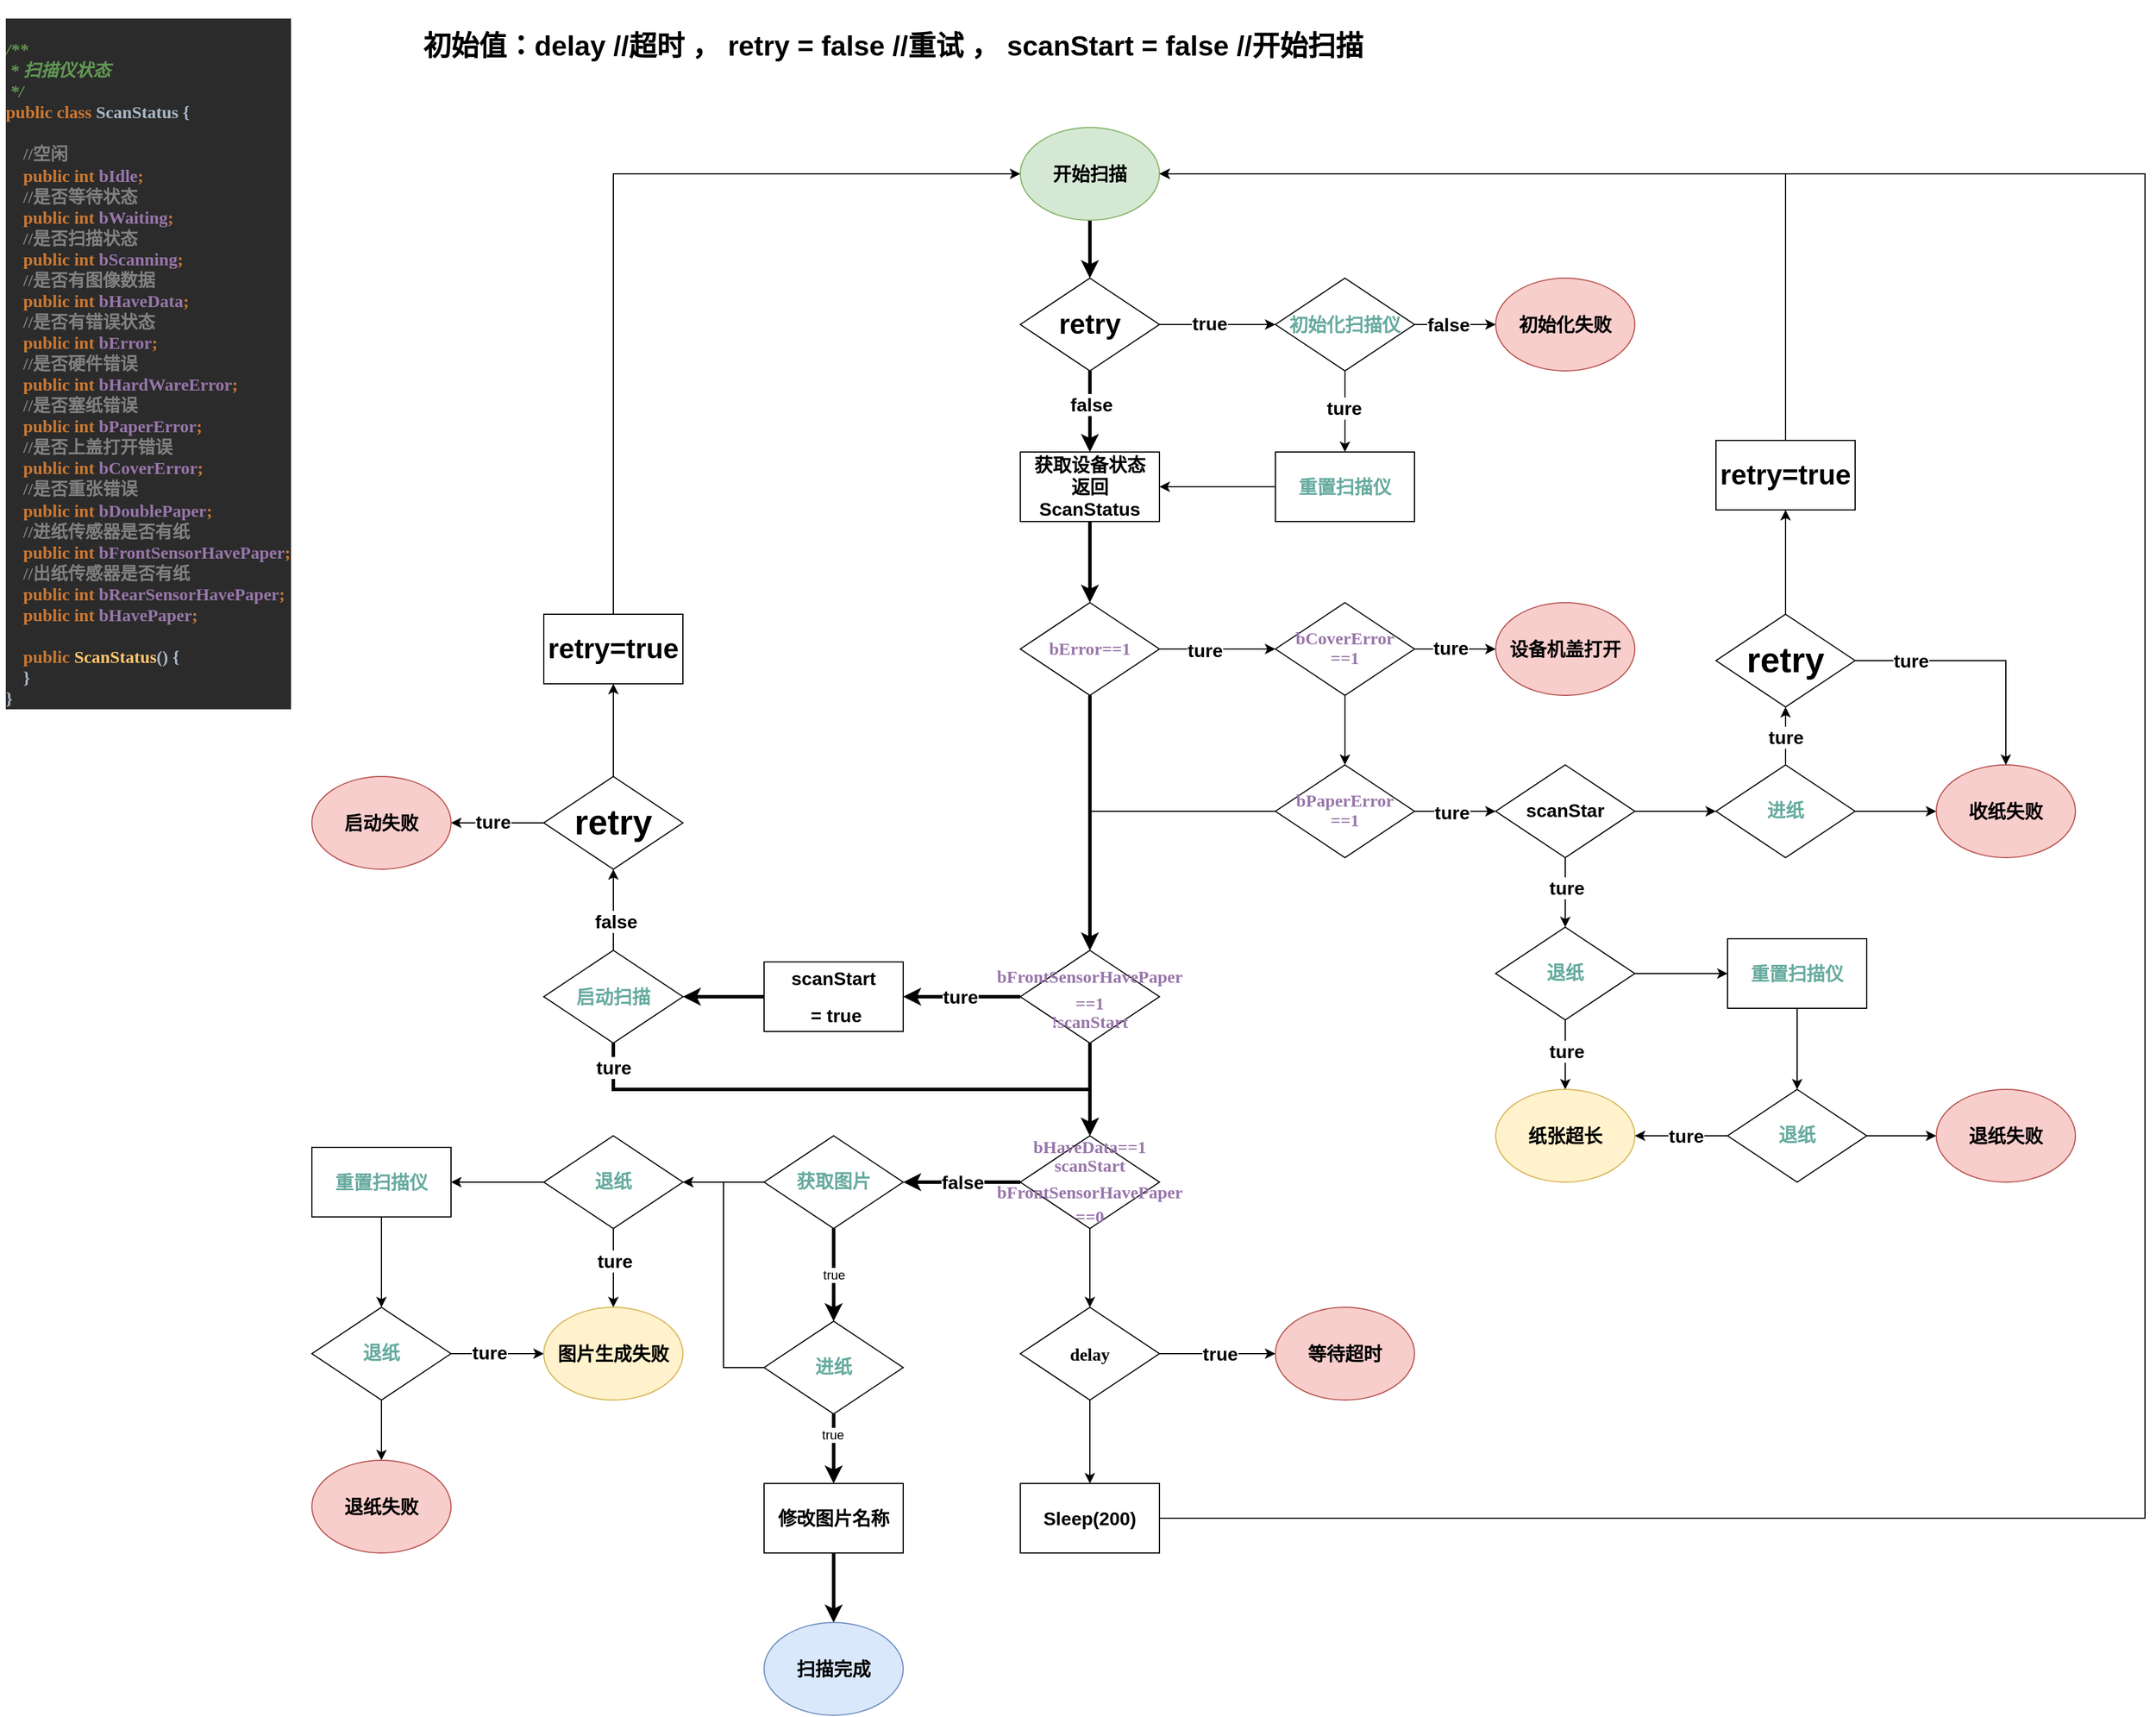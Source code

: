 <mxfile version="13.6.6" type="github"><diagram id="ZZt592g8FxHh4m8Q4KwG" name="第 1 页"><mxGraphModel dx="1833" dy="1010" grid="1" gridSize="10" guides="1" tooltips="1" connect="1" arrows="1" fold="1" page="1" pageScale="1" pageWidth="1654" pageHeight="2336" math="0" shadow="0"><root><mxCell id="0"/><mxCell id="1" parent="0"/><mxCell id="nruxbpxlXLfhg_W1AoEY-2" value="&lt;h1&gt;&lt;pre style=&quot;background-color: #2b2b2b ; color: #a9b7c6 ; font-family: &amp;#34;menlo&amp;#34; ; font-size: 11.3pt&quot;&gt;&lt;pre style=&quot;font-family: &amp;#34;menlo&amp;#34; ; font-size: 11.3pt&quot;&gt;&lt;br&gt;&lt;span style=&quot;color: #629755 ; font-style: italic&quot;&gt;/**&lt;br&gt;&lt;/span&gt;&lt;span style=&quot;color: #629755 ; font-style: italic&quot;&gt; * 扫描仪状态&lt;br&gt;&lt;/span&gt;&lt;span style=&quot;color: #629755 ; font-style: italic&quot;&gt; */&lt;br&gt;&lt;/span&gt;&lt;span style=&quot;color: #cc7832&quot;&gt;public class &lt;/span&gt;ScanStatus {&lt;br&gt;&lt;br&gt;    &lt;span style=&quot;color: #808080&quot;&gt;//空闲&lt;br&gt;&lt;/span&gt;&lt;span style=&quot;color: #808080&quot;&gt;    &lt;/span&gt;&lt;span style=&quot;color: #cc7832&quot;&gt;public int &lt;/span&gt;&lt;span style=&quot;color: #9876aa&quot;&gt;bIdle&lt;/span&gt;&lt;span style=&quot;color: #cc7832&quot;&gt;;&lt;br&gt;&lt;/span&gt;&lt;span style=&quot;color: #cc7832&quot;&gt;    &lt;/span&gt;&lt;span style=&quot;color: #808080&quot;&gt;//是否等待状态&lt;br&gt;&lt;/span&gt;&lt;span style=&quot;color: #808080&quot;&gt;    &lt;/span&gt;&lt;span style=&quot;color: #cc7832&quot;&gt;public int &lt;/span&gt;&lt;span style=&quot;color: #9876aa&quot;&gt;bWaiting&lt;/span&gt;&lt;span style=&quot;color: #cc7832&quot;&gt;;&lt;br&gt;&lt;/span&gt;&lt;span style=&quot;color: #cc7832&quot;&gt;    &lt;/span&gt;&lt;span style=&quot;color: #808080&quot;&gt;//是否扫描状态&lt;br&gt;&lt;/span&gt;&lt;span style=&quot;color: #808080&quot;&gt;    &lt;/span&gt;&lt;span style=&quot;color: #cc7832&quot;&gt;public int &lt;/span&gt;&lt;span style=&quot;color: #9876aa&quot;&gt;bScanning&lt;/span&gt;&lt;span style=&quot;color: #cc7832&quot;&gt;;&lt;br&gt;&lt;/span&gt;&lt;span style=&quot;color: #cc7832&quot;&gt;    &lt;/span&gt;&lt;span style=&quot;color: #808080&quot;&gt;//是否有图像数据&lt;br&gt;&lt;/span&gt;&lt;span style=&quot;color: #808080&quot;&gt;    &lt;/span&gt;&lt;span style=&quot;color: #cc7832&quot;&gt;public int &lt;/span&gt;&lt;span style=&quot;color: #9876aa&quot;&gt;bHaveData&lt;/span&gt;&lt;span style=&quot;color: #cc7832&quot;&gt;;&lt;br&gt;&lt;/span&gt;&lt;span style=&quot;color: #cc7832&quot;&gt;    &lt;/span&gt;&lt;span style=&quot;color: #808080&quot;&gt;//是否有错误状态&lt;br&gt;&lt;/span&gt;&lt;span style=&quot;color: #808080&quot;&gt;    &lt;/span&gt;&lt;span style=&quot;color: #cc7832&quot;&gt;public int &lt;/span&gt;&lt;span style=&quot;color: #9876aa&quot;&gt;bError&lt;/span&gt;&lt;span style=&quot;color: #cc7832&quot;&gt;;&lt;br&gt;&lt;/span&gt;&lt;span style=&quot;color: #cc7832&quot;&gt;    &lt;/span&gt;&lt;span style=&quot;color: #808080&quot;&gt;//是否硬件错误&lt;br&gt;&lt;/span&gt;&lt;span style=&quot;color: #808080&quot;&gt;    &lt;/span&gt;&lt;span style=&quot;color: #cc7832&quot;&gt;public int &lt;/span&gt;&lt;span style=&quot;color: #9876aa&quot;&gt;bHardWareError&lt;/span&gt;&lt;span style=&quot;color: #cc7832&quot;&gt;;&lt;br&gt;&lt;/span&gt;&lt;span style=&quot;color: #cc7832&quot;&gt;    &lt;/span&gt;&lt;span style=&quot;color: #808080&quot;&gt;//是否塞纸错误&lt;br&gt;&lt;/span&gt;&lt;span style=&quot;color: #808080&quot;&gt;    &lt;/span&gt;&lt;span style=&quot;color: #cc7832&quot;&gt;public int &lt;/span&gt;&lt;span style=&quot;color: #9876aa&quot;&gt;bPaperError&lt;/span&gt;&lt;span style=&quot;color: #cc7832&quot;&gt;;&lt;br&gt;&lt;/span&gt;&lt;span style=&quot;color: #cc7832&quot;&gt;    &lt;/span&gt;&lt;span style=&quot;color: #808080&quot;&gt;//是否上盖打开错误&lt;br&gt;&lt;/span&gt;&lt;span style=&quot;color: #808080&quot;&gt;    &lt;/span&gt;&lt;span style=&quot;color: #cc7832&quot;&gt;public int &lt;/span&gt;&lt;span style=&quot;color: #9876aa&quot;&gt;bCoverError&lt;/span&gt;&lt;span style=&quot;color: #cc7832&quot;&gt;;&lt;br&gt;&lt;/span&gt;&lt;span style=&quot;color: #cc7832&quot;&gt;    &lt;/span&gt;&lt;span style=&quot;color: #808080&quot;&gt;//是否重张错误&lt;br&gt;&lt;/span&gt;&lt;span style=&quot;color: #808080&quot;&gt;    &lt;/span&gt;&lt;span style=&quot;color: #cc7832&quot;&gt;public int &lt;/span&gt;&lt;span style=&quot;color: #9876aa&quot;&gt;bDoublePaper&lt;/span&gt;&lt;span style=&quot;color: #cc7832&quot;&gt;;&lt;br&gt;&lt;/span&gt;&lt;span style=&quot;color: #cc7832&quot;&gt;    &lt;/span&gt;&lt;span style=&quot;color: #808080&quot;&gt;//进纸传感器是否有纸&lt;br&gt;&lt;/span&gt;&lt;span style=&quot;color: #808080&quot;&gt;    &lt;/span&gt;&lt;span style=&quot;color: #cc7832&quot;&gt;public int &lt;/span&gt;&lt;span style=&quot;color: #9876aa&quot;&gt;bFrontSensorHavePaper&lt;/span&gt;&lt;span style=&quot;color: #cc7832&quot;&gt;;&lt;br&gt;&lt;/span&gt;&lt;span style=&quot;color: #cc7832&quot;&gt;    &lt;/span&gt;&lt;span style=&quot;color: #808080&quot;&gt;//出纸传感器是否有纸&lt;br&gt;&lt;/span&gt;&lt;span style=&quot;color: #808080&quot;&gt;    &lt;/span&gt;&lt;span style=&quot;color: #cc7832&quot;&gt;public int &lt;/span&gt;&lt;span style=&quot;color: #9876aa&quot;&gt;bRearSensorHavePaper&lt;/span&gt;&lt;span style=&quot;color: #cc7832&quot;&gt;;&lt;br&gt;&lt;/span&gt;&lt;span style=&quot;color: #cc7832&quot;&gt;    public int &lt;/span&gt;&lt;span style=&quot;color: #9876aa&quot;&gt;bHavePaper&lt;/span&gt;&lt;span style=&quot;color: #cc7832&quot;&gt;;&lt;br&gt;&lt;/span&gt;&lt;span style=&quot;color: #cc7832&quot;&gt;&lt;br&gt;&lt;/span&gt;&lt;span style=&quot;color: #cc7832&quot;&gt;    public &lt;/span&gt;&lt;span style=&quot;color: #ffc66d&quot;&gt;ScanStatus&lt;/span&gt;() {&lt;br&gt;    }&lt;br&gt;}&lt;br&gt;&lt;/pre&gt;&lt;/pre&gt;&lt;/h1&gt;" style="text;html=1;strokeColor=none;fillColor=none;spacing=5;spacingTop=-20;whiteSpace=wrap;overflow=hidden;rounded=0;" parent="1" vertex="1"><mxGeometry x="40" y="10" width="370" height="630" as="geometry"/></mxCell><mxCell id="nruxbpxlXLfhg_W1AoEY-7" value="" style="edgeStyle=orthogonalEdgeStyle;rounded=0;orthogonalLoop=1;jettySize=auto;html=1;strokeWidth=3;" parent="1" source="nruxbpxlXLfhg_W1AoEY-3" target="nruxbpxlXLfhg_W1AoEY-6" edge="1"><mxGeometry relative="1" as="geometry"/></mxCell><mxCell id="nruxbpxlXLfhg_W1AoEY-3" value="&lt;span style=&quot;font-size: 16px&quot;&gt;&lt;b&gt;开始扫描&lt;/b&gt;&lt;/span&gt;" style="ellipse;whiteSpace=wrap;html=1;fillColor=#d5e8d4;strokeColor=#82b366;" parent="1" vertex="1"><mxGeometry x="920" y="110" width="120" height="80" as="geometry"/></mxCell><mxCell id="nruxbpxlXLfhg_W1AoEY-5" value="&lt;h1&gt;初始值：delay //超时 ， retry = false //重试 ， scanStart = false //开始扫描&lt;/h1&gt;&lt;div&gt;&lt;br&gt;&lt;/div&gt;" style="text;html=1;strokeColor=none;fillColor=none;spacing=5;spacingTop=-20;whiteSpace=wrap;overflow=hidden;rounded=0;" parent="1" vertex="1"><mxGeometry x="400" y="20" width="960" height="60" as="geometry"/></mxCell><mxCell id="nruxbpxlXLfhg_W1AoEY-16" value="" style="edgeStyle=orthogonalEdgeStyle;rounded=0;orthogonalLoop=1;jettySize=auto;html=1;" parent="1" source="nruxbpxlXLfhg_W1AoEY-6" target="nruxbpxlXLfhg_W1AoEY-15" edge="1"><mxGeometry relative="1" as="geometry"/></mxCell><mxCell id="nruxbpxlXLfhg_W1AoEY-17" value="&lt;b style=&quot;font-size: 16px&quot;&gt;true&lt;/b&gt;" style="edgeLabel;html=1;align=center;verticalAlign=middle;resizable=0;points=[];" parent="nruxbpxlXLfhg_W1AoEY-16" vertex="1" connectable="0"><mxGeometry x="-0.22" y="1" relative="1" as="geometry"><mxPoint x="4" as="offset"/></mxGeometry></mxCell><mxCell id="nruxbpxlXLfhg_W1AoEY-24" value="" style="edgeStyle=orthogonalEdgeStyle;rounded=0;orthogonalLoop=1;jettySize=auto;html=1;strokeWidth=3;" parent="1" source="nruxbpxlXLfhg_W1AoEY-6" target="nruxbpxlXLfhg_W1AoEY-23" edge="1"><mxGeometry relative="1" as="geometry"/></mxCell><mxCell id="nruxbpxlXLfhg_W1AoEY-27" value="&lt;span style=&quot;font-size: 16px&quot;&gt;&lt;b&gt;false&lt;/b&gt;&lt;/span&gt;" style="edgeLabel;html=1;align=center;verticalAlign=middle;resizable=0;points=[];" parent="nruxbpxlXLfhg_W1AoEY-24" vertex="1" connectable="0"><mxGeometry x="-0.171" y="1" relative="1" as="geometry"><mxPoint as="offset"/></mxGeometry></mxCell><mxCell id="nruxbpxlXLfhg_W1AoEY-6" value="&lt;h1 style=&quot;text-align: left&quot;&gt;retry&lt;/h1&gt;" style="rhombus;whiteSpace=wrap;html=1;" parent="1" vertex="1"><mxGeometry x="920" y="240" width="120" height="80" as="geometry"/></mxCell><mxCell id="nruxbpxlXLfhg_W1AoEY-8" style="edgeStyle=orthogonalEdgeStyle;rounded=0;orthogonalLoop=1;jettySize=auto;html=1;exitX=0.5;exitY=1;exitDx=0;exitDy=0;" parent="1" source="nruxbpxlXLfhg_W1AoEY-6" target="nruxbpxlXLfhg_W1AoEY-6" edge="1"><mxGeometry relative="1" as="geometry"/></mxCell><mxCell id="nruxbpxlXLfhg_W1AoEY-10" style="edgeStyle=orthogonalEdgeStyle;rounded=0;orthogonalLoop=1;jettySize=auto;html=1;exitX=0.5;exitY=1;exitDx=0;exitDy=0;" parent="1" source="nruxbpxlXLfhg_W1AoEY-6" target="nruxbpxlXLfhg_W1AoEY-6" edge="1"><mxGeometry relative="1" as="geometry"/></mxCell><mxCell id="nruxbpxlXLfhg_W1AoEY-19" value="" style="edgeStyle=orthogonalEdgeStyle;rounded=0;orthogonalLoop=1;jettySize=auto;html=1;" parent="1" source="nruxbpxlXLfhg_W1AoEY-15" target="nruxbpxlXLfhg_W1AoEY-18" edge="1"><mxGeometry relative="1" as="geometry"/></mxCell><mxCell id="nruxbpxlXLfhg_W1AoEY-20" value="&lt;span style=&quot;font-size: 16px&quot;&gt;&lt;b&gt;false&lt;/b&gt;&lt;/span&gt;" style="edgeLabel;html=1;align=center;verticalAlign=middle;resizable=0;points=[];" parent="nruxbpxlXLfhg_W1AoEY-19" vertex="1" connectable="0"><mxGeometry x="-0.178" relative="1" as="geometry"><mxPoint as="offset"/></mxGeometry></mxCell><mxCell id="nruxbpxlXLfhg_W1AoEY-22" value="" style="edgeStyle=orthogonalEdgeStyle;rounded=0;orthogonalLoop=1;jettySize=auto;html=1;" parent="1" source="nruxbpxlXLfhg_W1AoEY-15" target="nruxbpxlXLfhg_W1AoEY-21" edge="1"><mxGeometry relative="1" as="geometry"/></mxCell><mxCell id="nruxbpxlXLfhg_W1AoEY-28" value="&lt;span style=&quot;font-size: 16px&quot;&gt;&lt;b&gt;ture&lt;br&gt;&lt;/b&gt;&lt;/span&gt;" style="edgeLabel;html=1;align=center;verticalAlign=middle;resizable=0;points=[];" parent="nruxbpxlXLfhg_W1AoEY-22" vertex="1" connectable="0"><mxGeometry x="-0.086" y="-1" relative="1" as="geometry"><mxPoint as="offset"/></mxGeometry></mxCell><mxCell id="nruxbpxlXLfhg_W1AoEY-15" value="&lt;span style=&quot;font-size: 16px&quot;&gt;&lt;b&gt;&lt;font color=&quot;#67ab9f&quot;&gt;初始化扫描仪&lt;/font&gt;&lt;/b&gt;&lt;/span&gt;" style="rhombus;whiteSpace=wrap;html=1;" parent="1" vertex="1"><mxGeometry x="1140" y="240" width="120" height="80" as="geometry"/></mxCell><mxCell id="nruxbpxlXLfhg_W1AoEY-18" value="&lt;b&gt;&lt;font style=&quot;font-size: 16px&quot;&gt;初始化失败&lt;/font&gt;&lt;/b&gt;" style="ellipse;whiteSpace=wrap;html=1;fillColor=#f8cecc;strokeColor=#b85450;" parent="1" vertex="1"><mxGeometry x="1330" y="240" width="120" height="80" as="geometry"/></mxCell><mxCell id="nruxbpxlXLfhg_W1AoEY-25" value="" style="edgeStyle=orthogonalEdgeStyle;rounded=0;orthogonalLoop=1;jettySize=auto;html=1;" parent="1" source="nruxbpxlXLfhg_W1AoEY-21" target="nruxbpxlXLfhg_W1AoEY-23" edge="1"><mxGeometry relative="1" as="geometry"/></mxCell><mxCell id="nruxbpxlXLfhg_W1AoEY-21" value="&lt;b style=&quot;font-size: 16px&quot;&gt;&lt;font color=&quot;#67ab9f&quot;&gt;重置扫描仪&lt;/font&gt;&lt;/b&gt;" style="whiteSpace=wrap;html=1;" parent="1" vertex="1"><mxGeometry x="1140" y="390" width="120" height="60" as="geometry"/></mxCell><mxCell id="nruxbpxlXLfhg_W1AoEY-30" value="" style="edgeStyle=orthogonalEdgeStyle;rounded=0;orthogonalLoop=1;jettySize=auto;html=1;strokeWidth=3;" parent="1" source="nruxbpxlXLfhg_W1AoEY-23" target="nruxbpxlXLfhg_W1AoEY-29" edge="1"><mxGeometry relative="1" as="geometry"/></mxCell><mxCell id="nruxbpxlXLfhg_W1AoEY-23" value="&lt;b&gt;&lt;span style=&quot;font-size: 16px&quot;&gt;获取设备状态&lt;/span&gt;&lt;br&gt;&lt;div&gt;&lt;span style=&quot;font-size: 16px&quot;&gt;返回ScanStatus&lt;/span&gt;&lt;/div&gt;&lt;/b&gt;" style="whiteSpace=wrap;html=1;" parent="1" vertex="1"><mxGeometry x="920" y="390" width="120" height="60" as="geometry"/></mxCell><mxCell id="nruxbpxlXLfhg_W1AoEY-32" value="" style="edgeStyle=orthogonalEdgeStyle;rounded=0;orthogonalLoop=1;jettySize=auto;html=1;" parent="1" source="nruxbpxlXLfhg_W1AoEY-29" target="nruxbpxlXLfhg_W1AoEY-31" edge="1"><mxGeometry relative="1" as="geometry"/></mxCell><mxCell id="nruxbpxlXLfhg_W1AoEY-135" value="&lt;b style=&quot;font-size: 16px&quot;&gt;ture&lt;/b&gt;" style="edgeLabel;html=1;align=center;verticalAlign=middle;resizable=0;points=[];" parent="nruxbpxlXLfhg_W1AoEY-32" vertex="1" connectable="0"><mxGeometry x="-0.225" y="-1" relative="1" as="geometry"><mxPoint as="offset"/></mxGeometry></mxCell><mxCell id="nruxbpxlXLfhg_W1AoEY-61" style="edgeStyle=orthogonalEdgeStyle;rounded=0;orthogonalLoop=1;jettySize=auto;html=1;exitX=0.5;exitY=1;exitDx=0;exitDy=0;strokeWidth=3;" parent="1" source="nruxbpxlXLfhg_W1AoEY-29" target="nruxbpxlXLfhg_W1AoEY-49" edge="1"><mxGeometry relative="1" as="geometry"><Array as="points"><mxPoint x="980" y="700"/></Array></mxGeometry></mxCell><mxCell id="nruxbpxlXLfhg_W1AoEY-29" value="&lt;pre style=&quot;color: rgb(169 , 183 , 198) ; font-size: 11.3pt ; font-weight: 700 ; text-align: left ; font-family: &amp;#34;menlo&amp;#34;&quot;&gt;&lt;pre style=&quot;font-size: 11.3pt ; font-family: &amp;#34;menlo&amp;#34;&quot;&gt;&lt;span style=&quot;color: rgb(152 , 118 , 170)&quot;&gt;bError==1&lt;/span&gt;&lt;/pre&gt;&lt;/pre&gt;" style="rhombus;whiteSpace=wrap;html=1;" parent="1" vertex="1"><mxGeometry x="920" y="520" width="120" height="80" as="geometry"/></mxCell><mxCell id="nruxbpxlXLfhg_W1AoEY-36" value="" style="edgeStyle=orthogonalEdgeStyle;rounded=0;orthogonalLoop=1;jettySize=auto;html=1;" parent="1" source="nruxbpxlXLfhg_W1AoEY-31" target="nruxbpxlXLfhg_W1AoEY-35" edge="1"><mxGeometry relative="1" as="geometry"/></mxCell><mxCell id="nruxbpxlXLfhg_W1AoEY-138" value="&lt;b style=&quot;font-size: 16px&quot;&gt;ture&lt;/b&gt;" style="edgeLabel;html=1;align=center;verticalAlign=middle;resizable=0;points=[];" parent="nruxbpxlXLfhg_W1AoEY-36" vertex="1" connectable="0"><mxGeometry x="-0.133" y="1" relative="1" as="geometry"><mxPoint as="offset"/></mxGeometry></mxCell><mxCell id="nruxbpxlXLfhg_W1AoEY-40" value="" style="edgeStyle=orthogonalEdgeStyle;rounded=0;orthogonalLoop=1;jettySize=auto;html=1;" parent="1" source="nruxbpxlXLfhg_W1AoEY-31" target="nruxbpxlXLfhg_W1AoEY-39" edge="1"><mxGeometry relative="1" as="geometry"/></mxCell><mxCell id="nruxbpxlXLfhg_W1AoEY-31" value="&lt;pre style=&quot;color: rgb(169 , 183 , 198) ; font-size: 11.3pt ; font-weight: 700 ; font-family: &amp;#34;menlo&amp;#34;&quot;&gt;&lt;pre style=&quot;font-size: 11.3pt ; font-family: &amp;#34;menlo&amp;#34; ; line-height: 10%&quot;&gt;&lt;pre style=&quot;font-size: 11.3pt ; font-family: &amp;#34;menlo&amp;#34;&quot;&gt;&lt;span style=&quot;color: rgb(152 , 118 , 170)&quot;&gt;bCoverError&lt;/span&gt;&lt;/pre&gt;&lt;pre style=&quot;font-size: 11.3pt ; font-family: &amp;#34;menlo&amp;#34;&quot;&gt;&lt;span style=&quot;color: rgb(152 , 118 , 170)&quot;&gt;==1&lt;/span&gt;&lt;/pre&gt;&lt;/pre&gt;&lt;/pre&gt;" style="rhombus;whiteSpace=wrap;html=1;verticalAlign=middle;spacing=0;" parent="1" vertex="1"><mxGeometry x="1140" y="520" width="120" height="80" as="geometry"/></mxCell><mxCell id="nruxbpxlXLfhg_W1AoEY-35" value="&lt;b&gt;&lt;font style=&quot;font-size: 16px&quot;&gt;设备机盖打开&lt;/font&gt;&lt;/b&gt;" style="ellipse;whiteSpace=wrap;html=1;fillColor=#f8cecc;strokeColor=#b85450;" parent="1" vertex="1"><mxGeometry x="1330" y="520" width="120" height="80" as="geometry"/></mxCell><mxCell id="nruxbpxlXLfhg_W1AoEY-60" style="edgeStyle=orthogonalEdgeStyle;rounded=0;orthogonalLoop=1;jettySize=auto;html=1;entryX=0.5;entryY=0;entryDx=0;entryDy=0;" parent="1" source="nruxbpxlXLfhg_W1AoEY-39" target="nruxbpxlXLfhg_W1AoEY-49" edge="1"><mxGeometry relative="1" as="geometry"><Array as="points"><mxPoint x="980" y="700"/></Array></mxGeometry></mxCell><mxCell id="nruxbpxlXLfhg_W1AoEY-131" value="" style="edgeStyle=orthogonalEdgeStyle;rounded=0;orthogonalLoop=1;jettySize=auto;html=1;strokeWidth=1;" parent="1" source="nruxbpxlXLfhg_W1AoEY-39" target="nruxbpxlXLfhg_W1AoEY-130" edge="1"><mxGeometry relative="1" as="geometry"/></mxCell><mxCell id="nruxbpxlXLfhg_W1AoEY-134" value="&lt;b style=&quot;font-size: 16px&quot;&gt;ture&lt;/b&gt;" style="edgeLabel;html=1;align=center;verticalAlign=middle;resizable=0;points=[];" parent="nruxbpxlXLfhg_W1AoEY-131" vertex="1" connectable="0"><mxGeometry x="-0.08" y="-1" relative="1" as="geometry"><mxPoint as="offset"/></mxGeometry></mxCell><mxCell id="nruxbpxlXLfhg_W1AoEY-39" value="&lt;pre style=&quot;color: rgb(169 , 183 , 198) ; font-size: 11.3pt ; font-weight: 700 ; font-family: &amp;#34;menlo&amp;#34;&quot;&gt;&lt;pre style=&quot;font-size: 11.3pt ; font-family: &amp;#34;menlo&amp;#34; ; line-height: 10%&quot;&gt;&lt;pre style=&quot;font-size: 11.3pt ; font-family: &amp;#34;menlo&amp;#34;&quot;&gt;&lt;span style=&quot;color: rgb(152 , 118 , 170)&quot;&gt;bPaperError&lt;/span&gt;&lt;/pre&gt;&lt;pre style=&quot;font-size: 11.3pt ; font-family: &amp;#34;menlo&amp;#34;&quot;&gt;&lt;span style=&quot;color: rgb(152 , 118 , 170)&quot;&gt;==1&lt;/span&gt;&lt;/pre&gt;&lt;/pre&gt;&lt;/pre&gt;" style="rhombus;whiteSpace=wrap;html=1;verticalAlign=middle;spacing=0;" parent="1" vertex="1"><mxGeometry x="1140" y="660" width="120" height="80" as="geometry"/></mxCell><mxCell id="nruxbpxlXLfhg_W1AoEY-48" value="" style="edgeStyle=orthogonalEdgeStyle;rounded=0;orthogonalLoop=1;jettySize=auto;html=1;" parent="1" source="nruxbpxlXLfhg_W1AoEY-41" target="nruxbpxlXLfhg_W1AoEY-47" edge="1"><mxGeometry relative="1" as="geometry"/></mxCell><mxCell id="nruxbpxlXLfhg_W1AoEY-71" style="edgeStyle=orthogonalEdgeStyle;rounded=0;orthogonalLoop=1;jettySize=auto;html=1;" parent="1" source="nruxbpxlXLfhg_W1AoEY-41" target="nruxbpxlXLfhg_W1AoEY-70" edge="1"><mxGeometry relative="1" as="geometry"/></mxCell><mxCell id="nruxbpxlXLfhg_W1AoEY-73" value="&lt;b style=&quot;font-size: 16px&quot;&gt;ture&lt;/b&gt;" style="edgeLabel;html=1;align=center;verticalAlign=middle;resizable=0;points=[];" parent="nruxbpxlXLfhg_W1AoEY-71" vertex="1" connectable="0"><mxGeometry x="-0.025" relative="1" as="geometry"><mxPoint as="offset"/></mxGeometry></mxCell><mxCell id="nruxbpxlXLfhg_W1AoEY-41" value="&lt;pre style=&quot;font-weight: 700&quot;&gt;&lt;pre style=&quot;line-height: 10%&quot;&gt;&lt;pre&gt;&lt;font face=&quot;Helvetica&quot; color=&quot;#67ab9f&quot;&gt;&lt;span style=&quot;font-size: 16px&quot;&gt;进纸&lt;/span&gt;&lt;/font&gt;&lt;/pre&gt;&lt;/pre&gt;&lt;/pre&gt;" style="rhombus;whiteSpace=wrap;html=1;verticalAlign=middle;spacing=0;" parent="1" vertex="1"><mxGeometry x="1520" y="660" width="120" height="80" as="geometry"/></mxCell><mxCell id="nruxbpxlXLfhg_W1AoEY-45" style="edgeStyle=orthogonalEdgeStyle;rounded=0;orthogonalLoop=1;jettySize=auto;html=1;entryX=1;entryY=0.5;entryDx=0;entryDy=0;" parent="1" source="nruxbpxlXLfhg_W1AoEY-43" target="nruxbpxlXLfhg_W1AoEY-3" edge="1"><mxGeometry relative="1" as="geometry"><mxPoint x="1120" y="210" as="targetPoint"/><Array as="points"><mxPoint x="1580" y="150"/></Array></mxGeometry></mxCell><mxCell id="nruxbpxlXLfhg_W1AoEY-43" value="&lt;pre style=&quot;font-weight: 700&quot;&gt;&lt;h1 style=&quot;font-family: &amp;#34;helvetica&amp;#34; ; text-align: left&quot;&gt;&lt;pre style=&quot;font-size: 12px ; text-align: center&quot;&gt;&lt;/pre&gt;&lt;/h1&gt;&lt;h1 style=&quot;font-family: &amp;#34;helvetica&amp;#34; ; text-align: left&quot;&gt;retry=true&lt;/h1&gt;&lt;/pre&gt;" style="whiteSpace=wrap;html=1;spacing=0;" parent="1" vertex="1"><mxGeometry x="1520" y="380" width="120" height="60" as="geometry"/></mxCell><mxCell id="nruxbpxlXLfhg_W1AoEY-47" value="&lt;span style=&quot;font-size: 16px&quot;&gt;&lt;b&gt;收纸失败&lt;/b&gt;&lt;/span&gt;" style="ellipse;whiteSpace=wrap;html=1;spacing=0;fillColor=#f8cecc;strokeColor=#b85450;" parent="1" vertex="1"><mxGeometry x="1710" y="660" width="120" height="80" as="geometry"/></mxCell><mxCell id="nruxbpxlXLfhg_W1AoEY-77" value="" style="edgeStyle=orthogonalEdgeStyle;rounded=0;orthogonalLoop=1;jettySize=auto;html=1;strokeWidth=3;" parent="1" source="nruxbpxlXLfhg_W1AoEY-49" target="nruxbpxlXLfhg_W1AoEY-76" edge="1"><mxGeometry relative="1" as="geometry"/></mxCell><mxCell id="nruxbpxlXLfhg_W1AoEY-79" value="" style="edgeStyle=orthogonalEdgeStyle;rounded=0;orthogonalLoop=1;jettySize=auto;html=1;strokeWidth=3;" parent="1" source="nruxbpxlXLfhg_W1AoEY-49" target="nruxbpxlXLfhg_W1AoEY-78" edge="1"><mxGeometry relative="1" as="geometry"/></mxCell><mxCell id="nruxbpxlXLfhg_W1AoEY-165" value="&lt;b style=&quot;font-size: 16px&quot;&gt;ture&lt;/b&gt;" style="edgeLabel;html=1;align=center;verticalAlign=middle;resizable=0;points=[];" parent="nruxbpxlXLfhg_W1AoEY-79" vertex="1" connectable="0"><mxGeometry x="0.025" relative="1" as="geometry"><mxPoint as="offset"/></mxGeometry></mxCell><mxCell id="nruxbpxlXLfhg_W1AoEY-49" value="&lt;pre style=&quot;color: rgb(169 , 183 , 198) ; font-size: 11.3pt ; font-weight: 700 ; font-family: &amp;#34;menlo&amp;#34; ; line-height: 0%&quot;&gt;&lt;pre style=&quot;font-size: 11.3pt ; font-family: &amp;#34;menlo&amp;#34;&quot;&gt;&lt;span style=&quot;color: rgb(152 , 118 , 170) ; line-height: 80%&quot;&gt;&lt;pre style=&quot;color: rgb(0 , 0 , 0) ; font-size: 12px&quot;&gt;&lt;span style=&quot;color: rgb(152 , 118 , 170) ; font-family: &amp;#34;menlo&amp;#34; ; font-size: 11.3pt ; white-space: normal&quot;&gt;bFrontSensorHavePaper&lt;/span&gt;&lt;br&gt;&lt;/pre&gt;&lt;/span&gt;&lt;/pre&gt;&lt;pre style=&quot;font-size: 11.3pt ; font-family: &amp;#34;menlo&amp;#34;&quot;&gt;&lt;span style=&quot;color: rgb(152 , 118 , 170) ; line-height: 10%&quot;&gt;==1&lt;/span&gt;&lt;/pre&gt;&lt;pre style=&quot;font-size: 11.3pt ; font-family: &amp;#34;menlo&amp;#34;&quot;&gt;&lt;span style=&quot;color: rgb(152 , 118 , 170) ; line-height: 10%&quot;&gt;!scanStart&lt;/span&gt;&lt;/pre&gt;&lt;/pre&gt;" style="rhombus;whiteSpace=wrap;html=1;align=center;" parent="1" vertex="1"><mxGeometry x="920" y="820" width="120" height="80" as="geometry"/></mxCell><mxCell id="nruxbpxlXLfhg_W1AoEY-68" value="" style="edgeStyle=orthogonalEdgeStyle;rounded=0;orthogonalLoop=1;jettySize=auto;html=1;" parent="1" source="nruxbpxlXLfhg_W1AoEY-62" target="nruxbpxlXLfhg_W1AoEY-67" edge="1"><mxGeometry relative="1" as="geometry"/></mxCell><mxCell id="nruxbpxlXLfhg_W1AoEY-167" value="&lt;b&gt;&lt;font style=&quot;font-size: 16px&quot;&gt;false&lt;/font&gt;&lt;/b&gt;" style="edgeLabel;html=1;align=center;verticalAlign=middle;resizable=0;points=[];" parent="nruxbpxlXLfhg_W1AoEY-68" vertex="1" connectable="0"><mxGeometry x="-0.286" y="-2" relative="1" as="geometry"><mxPoint as="offset"/></mxGeometry></mxCell><mxCell id="nruxbpxlXLfhg_W1AoEY-115" style="edgeStyle=orthogonalEdgeStyle;rounded=0;orthogonalLoop=1;jettySize=auto;html=1;strokeWidth=3;" parent="1" source="nruxbpxlXLfhg_W1AoEY-62" target="nruxbpxlXLfhg_W1AoEY-76" edge="1"><mxGeometry relative="1" as="geometry"><Array as="points"><mxPoint x="569" y="940"/><mxPoint x="980" y="940"/></Array></mxGeometry></mxCell><mxCell id="nruxbpxlXLfhg_W1AoEY-166" value="&lt;b style=&quot;font-size: 16px&quot;&gt;ture&lt;/b&gt;" style="edgeLabel;html=1;align=center;verticalAlign=middle;resizable=0;points=[];" parent="nruxbpxlXLfhg_W1AoEY-115" vertex="1" connectable="0"><mxGeometry x="-0.915" relative="1" as="geometry"><mxPoint as="offset"/></mxGeometry></mxCell><mxCell id="nruxbpxlXLfhg_W1AoEY-62" value="&lt;pre style=&quot;font-size: 11.3pt ; font-weight: 700 ; text-align: left ; font-family: &amp;#34;menlo&amp;#34;&quot;&gt;&lt;pre style=&quot;font-size: 11.3pt ; font-family: &amp;#34;menlo&amp;#34;&quot;&gt;&lt;b style=&quot;font-family: &amp;#34;helvetica&amp;#34; ; text-align: center ; font-size: 16px&quot;&gt;&lt;font color=&quot;#67ab9f&quot;&gt;启动扫描&lt;/font&gt;&lt;/b&gt;&lt;br&gt;&lt;/pre&gt;&lt;/pre&gt;" style="rhombus;whiteSpace=wrap;html=1;" parent="1" vertex="1"><mxGeometry x="509" y="820" width="120" height="80" as="geometry"/></mxCell><mxCell id="nruxbpxlXLfhg_W1AoEY-66" style="edgeStyle=orthogonalEdgeStyle;rounded=0;orthogonalLoop=1;jettySize=auto;html=1;entryX=0;entryY=0.5;entryDx=0;entryDy=0;" parent="1" source="nruxbpxlXLfhg_W1AoEY-64" target="nruxbpxlXLfhg_W1AoEY-3" edge="1"><mxGeometry relative="1" as="geometry"><Array as="points"><mxPoint x="569" y="150"/></Array></mxGeometry></mxCell><mxCell id="nruxbpxlXLfhg_W1AoEY-64" value="&lt;pre style=&quot;font-weight: 700&quot;&gt;&lt;h1 style=&quot;font-family: &amp;#34;helvetica&amp;#34; ; text-align: left&quot;&gt;retry=true&lt;/h1&gt;&lt;/pre&gt;" style="whiteSpace=wrap;html=1;spacing=0;" parent="1" vertex="1"><mxGeometry x="509" y="530" width="120" height="60" as="geometry"/></mxCell><mxCell id="nruxbpxlXLfhg_W1AoEY-69" style="edgeStyle=orthogonalEdgeStyle;rounded=0;orthogonalLoop=1;jettySize=auto;html=1;entryX=0.5;entryY=1;entryDx=0;entryDy=0;" parent="1" source="nruxbpxlXLfhg_W1AoEY-67" target="nruxbpxlXLfhg_W1AoEY-64" edge="1"><mxGeometry relative="1" as="geometry"/></mxCell><mxCell id="nruxbpxlXLfhg_W1AoEY-75" style="edgeStyle=orthogonalEdgeStyle;rounded=0;orthogonalLoop=1;jettySize=auto;html=1;" parent="1" source="nruxbpxlXLfhg_W1AoEY-67" target="nruxbpxlXLfhg_W1AoEY-74" edge="1"><mxGeometry relative="1" as="geometry"/></mxCell><mxCell id="nruxbpxlXLfhg_W1AoEY-171" value="&lt;b style=&quot;font-size: 16px&quot;&gt;ture&lt;/b&gt;" style="edgeLabel;html=1;align=center;verticalAlign=middle;resizable=0;points=[];" parent="nruxbpxlXLfhg_W1AoEY-75" vertex="1" connectable="0"><mxGeometry x="0.15" y="3" relative="1" as="geometry"><mxPoint x="2" y="-4" as="offset"/></mxGeometry></mxCell><mxCell id="nruxbpxlXLfhg_W1AoEY-67" value="&lt;pre style=&quot;font-size: 11.3pt ; font-weight: 700 ; text-align: left ; font-family: &amp;#34;menlo&amp;#34;&quot;&gt;&lt;pre style=&quot;font-size: 11.3pt ; font-family: &amp;#34;menlo&amp;#34;&quot;&gt;&lt;h1 style=&quot;font-family: &amp;#34;helvetica&amp;#34;&quot;&gt;retry&lt;/h1&gt;&lt;/pre&gt;&lt;/pre&gt;" style="rhombus;whiteSpace=wrap;html=1;" parent="1" vertex="1"><mxGeometry x="509" y="670" width="120" height="80" as="geometry"/></mxCell><mxCell id="nruxbpxlXLfhg_W1AoEY-72" style="edgeStyle=orthogonalEdgeStyle;rounded=0;orthogonalLoop=1;jettySize=auto;html=1;entryX=0.5;entryY=1;entryDx=0;entryDy=0;" parent="1" source="nruxbpxlXLfhg_W1AoEY-70" target="nruxbpxlXLfhg_W1AoEY-43" edge="1"><mxGeometry relative="1" as="geometry"/></mxCell><mxCell id="nruxbpxlXLfhg_W1AoEY-143" style="edgeStyle=orthogonalEdgeStyle;rounded=0;orthogonalLoop=1;jettySize=auto;html=1;strokeWidth=1;" parent="1" source="nruxbpxlXLfhg_W1AoEY-70" target="nruxbpxlXLfhg_W1AoEY-47" edge="1"><mxGeometry relative="1" as="geometry"/></mxCell><mxCell id="nruxbpxlXLfhg_W1AoEY-170" value="&lt;b style=&quot;font-size: 16px&quot;&gt;ture&lt;/b&gt;" style="edgeLabel;html=1;align=center;verticalAlign=middle;resizable=0;points=[];" parent="nruxbpxlXLfhg_W1AoEY-143" vertex="1" connectable="0"><mxGeometry x="-0.564" y="-2" relative="1" as="geometry"><mxPoint y="-2" as="offset"/></mxGeometry></mxCell><mxCell id="nruxbpxlXLfhg_W1AoEY-70" value="&lt;pre style=&quot;font-size: 11.3pt ; font-weight: 700 ; text-align: left ; font-family: &amp;#34;menlo&amp;#34;&quot;&gt;&lt;pre style=&quot;font-size: 11.3pt ; font-family: &amp;#34;menlo&amp;#34;&quot;&gt;&lt;h1 style=&quot;font-family: &amp;#34;helvetica&amp;#34;&quot;&gt;retry&lt;/h1&gt;&lt;/pre&gt;&lt;/pre&gt;" style="rhombus;whiteSpace=wrap;html=1;" parent="1" vertex="1"><mxGeometry x="1520" y="530" width="120" height="80" as="geometry"/></mxCell><mxCell id="nruxbpxlXLfhg_W1AoEY-74" value="&lt;span style=&quot;font-size: 16px&quot;&gt;&lt;b&gt;启动失败&lt;/b&gt;&lt;/span&gt;" style="ellipse;whiteSpace=wrap;html=1;spacing=0;fillColor=#f8cecc;strokeColor=#b85450;" parent="1" vertex="1"><mxGeometry x="309" y="670" width="120" height="80" as="geometry"/></mxCell><mxCell id="nruxbpxlXLfhg_W1AoEY-82" value="&lt;b&gt;&lt;font style=&quot;font-size: 16px&quot;&gt;false&lt;/font&gt;&lt;/b&gt;" style="edgeStyle=orthogonalEdgeStyle;rounded=0;orthogonalLoop=1;jettySize=auto;html=1;strokeWidth=3;" parent="1" source="nruxbpxlXLfhg_W1AoEY-76" target="nruxbpxlXLfhg_W1AoEY-81" edge="1"><mxGeometry relative="1" as="geometry"/></mxCell><mxCell id="nruxbpxlXLfhg_W1AoEY-102" value="" style="edgeStyle=orthogonalEdgeStyle;rounded=0;orthogonalLoop=1;jettySize=auto;html=1;" parent="1" source="nruxbpxlXLfhg_W1AoEY-76" target="nruxbpxlXLfhg_W1AoEY-101" edge="1"><mxGeometry relative="1" as="geometry"/></mxCell><mxCell id="nruxbpxlXLfhg_W1AoEY-76" value="&lt;pre style=&quot;color: rgb(169 , 183 , 198) ; font-size: 11.3pt ; font-weight: 700 ; font-family: &amp;#34;menlo&amp;#34; ; line-height: 0%&quot;&gt;&lt;pre style=&quot;font-size: 11.3pt ; font-family: &amp;#34;menlo&amp;#34;&quot;&gt;&lt;span style=&quot;color: rgb(152 , 118 , 170) ; line-height: 10%&quot;&gt;bHaveData==1&lt;/span&gt;&lt;/pre&gt;&lt;pre style=&quot;font-size: 11.3pt ; font-family: &amp;#34;menlo&amp;#34;&quot;&gt;&lt;span style=&quot;color: rgb(152 , 118 , 170) ; line-height: 10%&quot;&gt;scanStart&lt;/span&gt;&lt;/pre&gt;&lt;pre style=&quot;font-size: 11.3pt ; font-family: &amp;#34;menlo&amp;#34;&quot;&gt;&lt;pre style=&quot;font-size: 11.3pt ; font-family: &amp;#34;menlo&amp;#34; ; line-height: 0px&quot;&gt;&lt;pre style=&quot;font-size: 11.3pt ; font-family: &amp;#34;menlo&amp;#34;&quot;&gt;&lt;span style=&quot;color: rgb(152 , 118 , 170) ; line-height: 12.053px&quot;&gt;bFrontSensorHavePaper&lt;/span&gt;&lt;/pre&gt;&lt;pre style=&quot;font-size: 11.3pt ; font-family: &amp;#34;menlo&amp;#34;&quot;&gt;&lt;span style=&quot;color: rgb(152 , 118 , 170) ; line-height: 1.507px&quot;&gt;==0&lt;/span&gt;&lt;/pre&gt;&lt;/pre&gt;&lt;/pre&gt;&lt;/pre&gt;" style="rhombus;whiteSpace=wrap;html=1;align=center;" parent="1" vertex="1"><mxGeometry x="920" y="980" width="120" height="80" as="geometry"/></mxCell><mxCell id="nruxbpxlXLfhg_W1AoEY-80" style="edgeStyle=orthogonalEdgeStyle;rounded=0;orthogonalLoop=1;jettySize=auto;html=1;entryX=1;entryY=0.5;entryDx=0;entryDy=0;strokeWidth=3;" parent="1" source="nruxbpxlXLfhg_W1AoEY-78" target="nruxbpxlXLfhg_W1AoEY-62" edge="1"><mxGeometry relative="1" as="geometry"/></mxCell><mxCell id="nruxbpxlXLfhg_W1AoEY-78" value="&lt;p style=&quot;line-height: 100%&quot;&gt;&lt;/p&gt;&lt;pre style=&quot;font-weight: 700&quot;&gt;&lt;font face=&quot;Helvetica&quot;&gt;&lt;span style=&quot;font-size: 16px&quot;&gt;scanStart&lt;/span&gt;&lt;/font&gt;&lt;/pre&gt;&lt;pre style=&quot;font-weight: 700&quot;&gt;&lt;font face=&quot;Helvetica&quot;&gt;&lt;span style=&quot;font-size: 16px&quot;&gt; = true&lt;/span&gt;&lt;/font&gt;&lt;/pre&gt;&lt;p&gt;&lt;/p&gt;" style="whiteSpace=wrap;html=1;" parent="1" vertex="1"><mxGeometry x="699" y="830" width="120" height="60" as="geometry"/></mxCell><mxCell id="nruxbpxlXLfhg_W1AoEY-84" value="" style="edgeStyle=orthogonalEdgeStyle;rounded=0;orthogonalLoop=1;jettySize=auto;html=1;" parent="1" source="nruxbpxlXLfhg_W1AoEY-81" target="nruxbpxlXLfhg_W1AoEY-83" edge="1"><mxGeometry relative="1" as="geometry"/></mxCell><mxCell id="nruxbpxlXLfhg_W1AoEY-124" value="true" style="edgeStyle=orthogonalEdgeStyle;rounded=0;orthogonalLoop=1;jettySize=auto;html=1;strokeWidth=3;" parent="1" source="nruxbpxlXLfhg_W1AoEY-81" target="nruxbpxlXLfhg_W1AoEY-123" edge="1"><mxGeometry relative="1" as="geometry"/></mxCell><mxCell id="nruxbpxlXLfhg_W1AoEY-81" value="&lt;pre style=&quot;font-weight: 700 ; line-height: 0%&quot;&gt;&lt;pre&gt;&lt;pre&gt;&lt;font face=&quot;Helvetica&quot; color=&quot;#67ab9f&quot;&gt;&lt;span style=&quot;font-size: 16px&quot;&gt;获取图片&lt;/span&gt;&lt;/font&gt;&lt;/pre&gt;&lt;/pre&gt;&lt;/pre&gt;" style="rhombus;whiteSpace=wrap;html=1;align=center;" parent="1" vertex="1"><mxGeometry x="699" y="980" width="120" height="80" as="geometry"/></mxCell><mxCell id="nruxbpxlXLfhg_W1AoEY-90" style="edgeStyle=orthogonalEdgeStyle;rounded=0;orthogonalLoop=1;jettySize=auto;html=1;entryX=1;entryY=0.5;entryDx=0;entryDy=0;" parent="1" source="nruxbpxlXLfhg_W1AoEY-83" target="nruxbpxlXLfhg_W1AoEY-89" edge="1"><mxGeometry relative="1" as="geometry"/></mxCell><mxCell id="nruxbpxlXLfhg_W1AoEY-95" style="edgeStyle=orthogonalEdgeStyle;rounded=0;orthogonalLoop=1;jettySize=auto;html=1;" parent="1" source="nruxbpxlXLfhg_W1AoEY-83" target="nruxbpxlXLfhg_W1AoEY-94" edge="1"><mxGeometry relative="1" as="geometry"/></mxCell><mxCell id="nruxbpxlXLfhg_W1AoEY-163" value="&lt;b style=&quot;font-size: 16px&quot;&gt;ture&lt;/b&gt;" style="edgeLabel;html=1;align=center;verticalAlign=middle;resizable=0;points=[];" parent="nruxbpxlXLfhg_W1AoEY-95" vertex="1" connectable="0"><mxGeometry x="-0.176" y="1" relative="1" as="geometry"><mxPoint as="offset"/></mxGeometry></mxCell><mxCell id="nruxbpxlXLfhg_W1AoEY-83" value="&lt;pre style=&quot;font-size: 11.3pt ; font-weight: 700 ; font-family: &amp;#34;menlo&amp;#34; ; line-height: 0%&quot;&gt;&lt;pre style=&quot;font-size: 11.3pt ; font-family: &amp;#34;menlo&amp;#34;&quot;&gt;&lt;pre style=&quot;font-size: 12px&quot;&gt;&lt;font face=&quot;Helvetica&quot; color=&quot;#67ab9f&quot;&gt;&lt;span style=&quot;font-size: 16px&quot;&gt;退纸&lt;/span&gt;&lt;/font&gt;&lt;/pre&gt;&lt;/pre&gt;&lt;/pre&gt;" style="rhombus;whiteSpace=wrap;html=1;align=center;" parent="1" vertex="1"><mxGeometry x="509" y="980" width="120" height="80" as="geometry"/></mxCell><mxCell id="nruxbpxlXLfhg_W1AoEY-93" style="edgeStyle=orthogonalEdgeStyle;rounded=0;orthogonalLoop=1;jettySize=auto;html=1;" parent="1" source="nruxbpxlXLfhg_W1AoEY-87" target="nruxbpxlXLfhg_W1AoEY-92" edge="1"><mxGeometry relative="1" as="geometry"/></mxCell><mxCell id="nruxbpxlXLfhg_W1AoEY-161" style="edgeStyle=orthogonalEdgeStyle;rounded=0;orthogonalLoop=1;jettySize=auto;html=1;strokeWidth=1;" parent="1" source="nruxbpxlXLfhg_W1AoEY-87" target="nruxbpxlXLfhg_W1AoEY-94" edge="1"><mxGeometry relative="1" as="geometry"/></mxCell><mxCell id="nruxbpxlXLfhg_W1AoEY-164" value="&lt;b style=&quot;font-size: 16px&quot;&gt;ture&lt;/b&gt;" style="edgeLabel;html=1;align=center;verticalAlign=middle;resizable=0;points=[];" parent="nruxbpxlXLfhg_W1AoEY-161" vertex="1" connectable="0"><mxGeometry x="-0.275" y="2" relative="1" as="geometry"><mxPoint x="4" y="1" as="offset"/></mxGeometry></mxCell><mxCell id="nruxbpxlXLfhg_W1AoEY-87" value="&lt;pre style=&quot;font-weight: 700 ; line-height: 0%&quot;&gt;&lt;pre&gt;&lt;pre&gt;&lt;font face=&quot;Helvetica&quot; color=&quot;#67ab9f&quot;&gt;&lt;span style=&quot;font-size: 16px&quot;&gt;退纸&lt;/span&gt;&lt;/font&gt;&lt;/pre&gt;&lt;/pre&gt;&lt;/pre&gt;" style="rhombus;whiteSpace=wrap;html=1;align=center;" parent="1" vertex="1"><mxGeometry x="309" y="1128" width="120" height="80" as="geometry"/></mxCell><mxCell id="nruxbpxlXLfhg_W1AoEY-91" style="edgeStyle=orthogonalEdgeStyle;rounded=0;orthogonalLoop=1;jettySize=auto;html=1;" parent="1" source="nruxbpxlXLfhg_W1AoEY-89" target="nruxbpxlXLfhg_W1AoEY-87" edge="1"><mxGeometry relative="1" as="geometry"/></mxCell><mxCell id="nruxbpxlXLfhg_W1AoEY-89" value="&lt;b style=&quot;font-size: 16px&quot;&gt;&lt;font color=&quot;#67ab9f&quot;&gt;重置扫描仪&lt;/font&gt;&lt;/b&gt;" style="whiteSpace=wrap;html=1;" parent="1" vertex="1"><mxGeometry x="309" y="990" width="120" height="60" as="geometry"/></mxCell><mxCell id="nruxbpxlXLfhg_W1AoEY-92" value="&lt;b style=&quot;font-size: 16px&quot;&gt;退纸失败&lt;/b&gt;" style="ellipse;whiteSpace=wrap;html=1;spacing=0;fillColor=#f8cecc;strokeColor=#b85450;" parent="1" vertex="1"><mxGeometry x="309" y="1260" width="120" height="80" as="geometry"/></mxCell><mxCell id="nruxbpxlXLfhg_W1AoEY-94" value="&lt;b style=&quot;font-size: 16px&quot;&gt;图片生成失败&lt;/b&gt;" style="ellipse;whiteSpace=wrap;html=1;spacing=0;fillColor=#fff2cc;strokeColor=#d6b656;" parent="1" vertex="1"><mxGeometry x="509" y="1128" width="120" height="80" as="geometry"/></mxCell><mxCell id="nruxbpxlXLfhg_W1AoEY-100" value="" style="edgeStyle=orthogonalEdgeStyle;rounded=0;orthogonalLoop=1;jettySize=auto;html=1;strokeWidth=3;" parent="1" source="nruxbpxlXLfhg_W1AoEY-97" target="nruxbpxlXLfhg_W1AoEY-99" edge="1"><mxGeometry relative="1" as="geometry"/></mxCell><mxCell id="nruxbpxlXLfhg_W1AoEY-97" value="&lt;pre style=&quot;font-weight: 700&quot;&gt;&lt;font face=&quot;Helvetica&quot;&gt;&lt;span style=&quot;font-size: 16px&quot;&gt;修改图片名称&lt;/span&gt;&lt;/font&gt;&lt;/pre&gt;" style="whiteSpace=wrap;html=1;" parent="1" vertex="1"><mxGeometry x="699" y="1280" width="120" height="60" as="geometry"/></mxCell><mxCell id="nruxbpxlXLfhg_W1AoEY-99" value="&lt;span style=&quot;font-size: 16px&quot;&gt;&lt;b&gt;扫描完成&lt;/b&gt;&lt;/span&gt;" style="ellipse;whiteSpace=wrap;html=1;fillColor=#dae8fc;strokeColor=#6c8ebf;" parent="1" vertex="1"><mxGeometry x="699" y="1400" width="120" height="80" as="geometry"/></mxCell><mxCell id="nruxbpxlXLfhg_W1AoEY-104" style="edgeStyle=orthogonalEdgeStyle;rounded=0;orthogonalLoop=1;jettySize=auto;html=1;" parent="1" source="nruxbpxlXLfhg_W1AoEY-101" target="nruxbpxlXLfhg_W1AoEY-103" edge="1"><mxGeometry relative="1" as="geometry"/></mxCell><mxCell id="nruxbpxlXLfhg_W1AoEY-168" value="&lt;span style=&quot;font-size: 16px&quot;&gt;&lt;b&gt;true&lt;/b&gt;&lt;/span&gt;" style="edgeLabel;html=1;align=center;verticalAlign=middle;resizable=0;points=[];" parent="nruxbpxlXLfhg_W1AoEY-104" vertex="1" connectable="0"><mxGeometry x="0.04" y="-3" relative="1" as="geometry"><mxPoint y="-3" as="offset"/></mxGeometry></mxCell><mxCell id="nruxbpxlXLfhg_W1AoEY-106" value="" style="edgeStyle=orthogonalEdgeStyle;rounded=0;orthogonalLoop=1;jettySize=auto;html=1;" parent="1" source="nruxbpxlXLfhg_W1AoEY-101" target="nruxbpxlXLfhg_W1AoEY-105" edge="1"><mxGeometry relative="1" as="geometry"/></mxCell><mxCell id="nruxbpxlXLfhg_W1AoEY-101" value="&lt;pre style=&quot;font-size: 11.3pt ; font-weight: 700 ; font-family: &amp;#34;menlo&amp;#34; ; line-height: 0%&quot;&gt;&lt;pre style=&quot;font-size: 11.3pt ; font-family: &amp;#34;menlo&amp;#34;&quot;&gt;delay&lt;/pre&gt;&lt;/pre&gt;" style="rhombus;whiteSpace=wrap;html=1;align=center;" parent="1" vertex="1"><mxGeometry x="920" y="1128" width="120" height="80" as="geometry"/></mxCell><mxCell id="nruxbpxlXLfhg_W1AoEY-103" value="&lt;span style=&quot;font-size: 16px&quot;&gt;&lt;b&gt;等待超时&lt;/b&gt;&lt;/span&gt;" style="ellipse;whiteSpace=wrap;html=1;spacing=0;fillColor=#f8cecc;strokeColor=#b85450;" parent="1" vertex="1"><mxGeometry x="1140" y="1128" width="120" height="80" as="geometry"/></mxCell><mxCell id="nruxbpxlXLfhg_W1AoEY-107" style="edgeStyle=orthogonalEdgeStyle;rounded=0;orthogonalLoop=1;jettySize=auto;html=1;entryX=1;entryY=0.5;entryDx=0;entryDy=0;" parent="1" source="nruxbpxlXLfhg_W1AoEY-105" target="nruxbpxlXLfhg_W1AoEY-3" edge="1"><mxGeometry relative="1" as="geometry"><mxPoint x="1150" y="130" as="targetPoint"/><Array as="points"><mxPoint x="1890" y="1310"/><mxPoint x="1890" y="150"/></Array></mxGeometry></mxCell><mxCell id="nruxbpxlXLfhg_W1AoEY-105" value="&lt;b style=&quot;font-size: 16px&quot;&gt;Sleep(200)&lt;/b&gt;" style="whiteSpace=wrap;html=1;" parent="1" vertex="1"><mxGeometry x="920" y="1280" width="120" height="60" as="geometry"/></mxCell><mxCell id="nruxbpxlXLfhg_W1AoEY-125" style="edgeStyle=orthogonalEdgeStyle;rounded=0;orthogonalLoop=1;jettySize=auto;html=1;strokeWidth=3;" parent="1" source="nruxbpxlXLfhg_W1AoEY-123" target="nruxbpxlXLfhg_W1AoEY-97" edge="1"><mxGeometry relative="1" as="geometry"/></mxCell><mxCell id="nruxbpxlXLfhg_W1AoEY-129" value="true" style="edgeLabel;html=1;align=center;verticalAlign=middle;resizable=0;points=[];" parent="nruxbpxlXLfhg_W1AoEY-125" vertex="1" connectable="0"><mxGeometry x="-0.4" y="-1" relative="1" as="geometry"><mxPoint as="offset"/></mxGeometry></mxCell><mxCell id="nruxbpxlXLfhg_W1AoEY-127" style="edgeStyle=orthogonalEdgeStyle;rounded=0;orthogonalLoop=1;jettySize=auto;html=1;entryX=1;entryY=0.5;entryDx=0;entryDy=0;strokeWidth=1;" parent="1" source="nruxbpxlXLfhg_W1AoEY-123" target="nruxbpxlXLfhg_W1AoEY-83" edge="1"><mxGeometry relative="1" as="geometry"/></mxCell><mxCell id="nruxbpxlXLfhg_W1AoEY-123" value="&lt;pre style=&quot;font-weight: 700 ; line-height: 0%&quot;&gt;&lt;pre&gt;&lt;pre&gt;&lt;font face=&quot;Helvetica&quot; color=&quot;#67ab9f&quot;&gt;&lt;span style=&quot;font-size: 16px&quot;&gt;进纸&lt;/span&gt;&lt;/font&gt;&lt;/pre&gt;&lt;/pre&gt;&lt;/pre&gt;" style="rhombus;whiteSpace=wrap;html=1;align=center;" parent="1" vertex="1"><mxGeometry x="699" y="1140" width="120" height="80" as="geometry"/></mxCell><mxCell id="nruxbpxlXLfhg_W1AoEY-142" style="edgeStyle=orthogonalEdgeStyle;rounded=0;orthogonalLoop=1;jettySize=auto;html=1;strokeWidth=1;" parent="1" source="nruxbpxlXLfhg_W1AoEY-130" target="nruxbpxlXLfhg_W1AoEY-41" edge="1"><mxGeometry relative="1" as="geometry"/></mxCell><mxCell id="nruxbpxlXLfhg_W1AoEY-145" style="edgeStyle=orthogonalEdgeStyle;rounded=0;orthogonalLoop=1;jettySize=auto;html=1;strokeWidth=1;" parent="1" source="nruxbpxlXLfhg_W1AoEY-130" target="nruxbpxlXLfhg_W1AoEY-140" edge="1"><mxGeometry relative="1" as="geometry"/></mxCell><mxCell id="nruxbpxlXLfhg_W1AoEY-150" value="&lt;b style=&quot;font-size: 16px&quot;&gt;ture&lt;/b&gt;" style="edgeLabel;html=1;align=center;verticalAlign=middle;resizable=0;points=[];" parent="nruxbpxlXLfhg_W1AoEY-145" vertex="1" connectable="0"><mxGeometry x="-0.133" y="1" relative="1" as="geometry"><mxPoint as="offset"/></mxGeometry></mxCell><mxCell id="nruxbpxlXLfhg_W1AoEY-130" value="&lt;pre style=&quot;color: rgb(169 , 183 , 198) ; font-size: 11.3pt ; font-weight: 700 ; font-family: &amp;#34;menlo&amp;#34;&quot;&gt;&lt;pre style=&quot;font-size: 11.3pt ; font-family: &amp;#34;menlo&amp;#34; ; line-height: 10%&quot;&gt;&lt;pre style=&quot;font-size: 11.3pt ; font-family: &amp;#34;menlo&amp;#34;&quot;&gt;&lt;pre style=&quot;color: rgb(0 , 0 , 0) ; font-size: 12px&quot;&gt;&lt;font face=&quot;Helvetica&quot;&gt;&lt;span style=&quot;font-size: 16px&quot;&gt;scanStar&lt;/span&gt;&lt;/font&gt;&lt;/pre&gt;&lt;/pre&gt;&lt;/pre&gt;&lt;/pre&gt;" style="rhombus;whiteSpace=wrap;html=1;verticalAlign=middle;spacing=0;" parent="1" vertex="1"><mxGeometry x="1330" y="660" width="120" height="80" as="geometry"/></mxCell><mxCell id="nruxbpxlXLfhg_W1AoEY-147" style="edgeStyle=orthogonalEdgeStyle;rounded=0;orthogonalLoop=1;jettySize=auto;html=1;strokeWidth=1;" parent="1" source="nruxbpxlXLfhg_W1AoEY-140" target="nruxbpxlXLfhg_W1AoEY-146" edge="1"><mxGeometry relative="1" as="geometry"/></mxCell><mxCell id="nruxbpxlXLfhg_W1AoEY-149" value="&lt;b style=&quot;font-size: 16px&quot;&gt;ture&lt;/b&gt;" style="edgeLabel;html=1;align=center;verticalAlign=middle;resizable=0;points=[];" parent="nruxbpxlXLfhg_W1AoEY-147" vertex="1" connectable="0"><mxGeometry x="-0.1" y="1" relative="1" as="geometry"><mxPoint as="offset"/></mxGeometry></mxCell><mxCell id="nruxbpxlXLfhg_W1AoEY-153" value="" style="edgeStyle=orthogonalEdgeStyle;rounded=0;orthogonalLoop=1;jettySize=auto;html=1;strokeWidth=1;" parent="1" source="nruxbpxlXLfhg_W1AoEY-140" target="nruxbpxlXLfhg_W1AoEY-152" edge="1"><mxGeometry relative="1" as="geometry"/></mxCell><mxCell id="nruxbpxlXLfhg_W1AoEY-140" value="&lt;pre style=&quot;color: rgb(169 , 183 , 198) ; font-size: 11.3pt ; font-weight: 700 ; font-family: &amp;#34;menlo&amp;#34;&quot;&gt;&lt;pre style=&quot;font-size: 11.3pt ; font-family: &amp;#34;menlo&amp;#34; ; line-height: 10%&quot;&gt;&lt;pre style=&quot;font-size: 11.3pt ; font-family: &amp;#34;menlo&amp;#34;&quot;&gt;&lt;pre style=&quot;color: rgb(0 , 0 , 0) ; font-size: 12px&quot;&gt;&lt;pre&gt;&lt;font face=&quot;Helvetica&quot; color=&quot;#67ab9f&quot;&gt;&lt;span style=&quot;font-size: 16px&quot;&gt;退纸&lt;/span&gt;&lt;/font&gt;&lt;/pre&gt;&lt;/pre&gt;&lt;/pre&gt;&lt;/pre&gt;&lt;/pre&gt;" style="rhombus;whiteSpace=wrap;html=1;verticalAlign=middle;spacing=0;" parent="1" vertex="1"><mxGeometry x="1330" y="800" width="120" height="80" as="geometry"/></mxCell><mxCell id="nruxbpxlXLfhg_W1AoEY-146" value="&lt;span style=&quot;font-size: 16px&quot;&gt;&lt;b&gt;纸张超长&lt;/b&gt;&lt;/span&gt;" style="ellipse;whiteSpace=wrap;html=1;spacing=0;fillColor=#fff2cc;strokeColor=#d6b656;" parent="1" vertex="1"><mxGeometry x="1330" y="940" width="120" height="80" as="geometry"/></mxCell><mxCell id="nruxbpxlXLfhg_W1AoEY-155" style="edgeStyle=orthogonalEdgeStyle;rounded=0;orthogonalLoop=1;jettySize=auto;html=1;strokeWidth=1;" parent="1" source="nruxbpxlXLfhg_W1AoEY-152" target="nruxbpxlXLfhg_W1AoEY-154" edge="1"><mxGeometry relative="1" as="geometry"/></mxCell><mxCell id="nruxbpxlXLfhg_W1AoEY-152" value="&lt;b style=&quot;font-size: 16px&quot;&gt;&lt;font color=&quot;#67ab9f&quot;&gt;重置扫描仪&lt;/font&gt;&lt;/b&gt;" style="whiteSpace=wrap;html=1;spacing=0;" parent="1" vertex="1"><mxGeometry x="1530" y="810" width="120" height="60" as="geometry"/></mxCell><mxCell id="nruxbpxlXLfhg_W1AoEY-158" style="edgeStyle=orthogonalEdgeStyle;rounded=0;orthogonalLoop=1;jettySize=auto;html=1;strokeWidth=1;" parent="1" source="nruxbpxlXLfhg_W1AoEY-154" target="nruxbpxlXLfhg_W1AoEY-157" edge="1"><mxGeometry relative="1" as="geometry"/></mxCell><mxCell id="nruxbpxlXLfhg_W1AoEY-159" style="edgeStyle=orthogonalEdgeStyle;rounded=0;orthogonalLoop=1;jettySize=auto;html=1;strokeWidth=1;" parent="1" source="nruxbpxlXLfhg_W1AoEY-154" target="nruxbpxlXLfhg_W1AoEY-146" edge="1"><mxGeometry relative="1" as="geometry"/></mxCell><mxCell id="nruxbpxlXLfhg_W1AoEY-160" value="&lt;b style=&quot;font-size: 16px&quot;&gt;ture&lt;/b&gt;" style="edgeLabel;html=1;align=center;verticalAlign=middle;resizable=0;points=[];" parent="nruxbpxlXLfhg_W1AoEY-159" vertex="1" connectable="0"><mxGeometry x="-0.1" relative="1" as="geometry"><mxPoint as="offset"/></mxGeometry></mxCell><mxCell id="nruxbpxlXLfhg_W1AoEY-154" value="&lt;pre style=&quot;color: rgb(169 , 183 , 198) ; font-size: 11.3pt ; font-weight: 700 ; font-family: &amp;#34;menlo&amp;#34;&quot;&gt;&lt;pre style=&quot;font-size: 11.3pt ; font-family: &amp;#34;menlo&amp;#34; ; line-height: 10%&quot;&gt;&lt;pre style=&quot;font-size: 11.3pt ; font-family: &amp;#34;menlo&amp;#34;&quot;&gt;&lt;pre style=&quot;color: rgb(0 , 0 , 0) ; font-size: 12px&quot;&gt;&lt;pre&gt;&lt;font face=&quot;Helvetica&quot; color=&quot;#67ab9f&quot;&gt;&lt;span style=&quot;font-size: 16px&quot;&gt;退纸&lt;/span&gt;&lt;/font&gt;&lt;/pre&gt;&lt;/pre&gt;&lt;/pre&gt;&lt;/pre&gt;&lt;/pre&gt;" style="rhombus;whiteSpace=wrap;html=1;verticalAlign=middle;spacing=0;" parent="1" vertex="1"><mxGeometry x="1530" y="940" width="120" height="80" as="geometry"/></mxCell><mxCell id="nruxbpxlXLfhg_W1AoEY-157" value="&lt;b style=&quot;font-size: 16px&quot;&gt;退纸失败&lt;/b&gt;" style="ellipse;whiteSpace=wrap;html=1;spacing=0;fillColor=#f8cecc;strokeColor=#b85450;" parent="1" vertex="1"><mxGeometry x="1710" y="940" width="120" height="80" as="geometry"/></mxCell><mxCell id="nruxbpxlXLfhg_W1AoEY-169" style="edgeStyle=orthogonalEdgeStyle;rounded=0;orthogonalLoop=1;jettySize=auto;html=1;exitX=0.5;exitY=1;exitDx=0;exitDy=0;strokeWidth=3;" parent="1" source="nruxbpxlXLfhg_W1AoEY-5" target="nruxbpxlXLfhg_W1AoEY-5" edge="1"><mxGeometry relative="1" as="geometry"/></mxCell></root></mxGraphModel></diagram></mxfile>